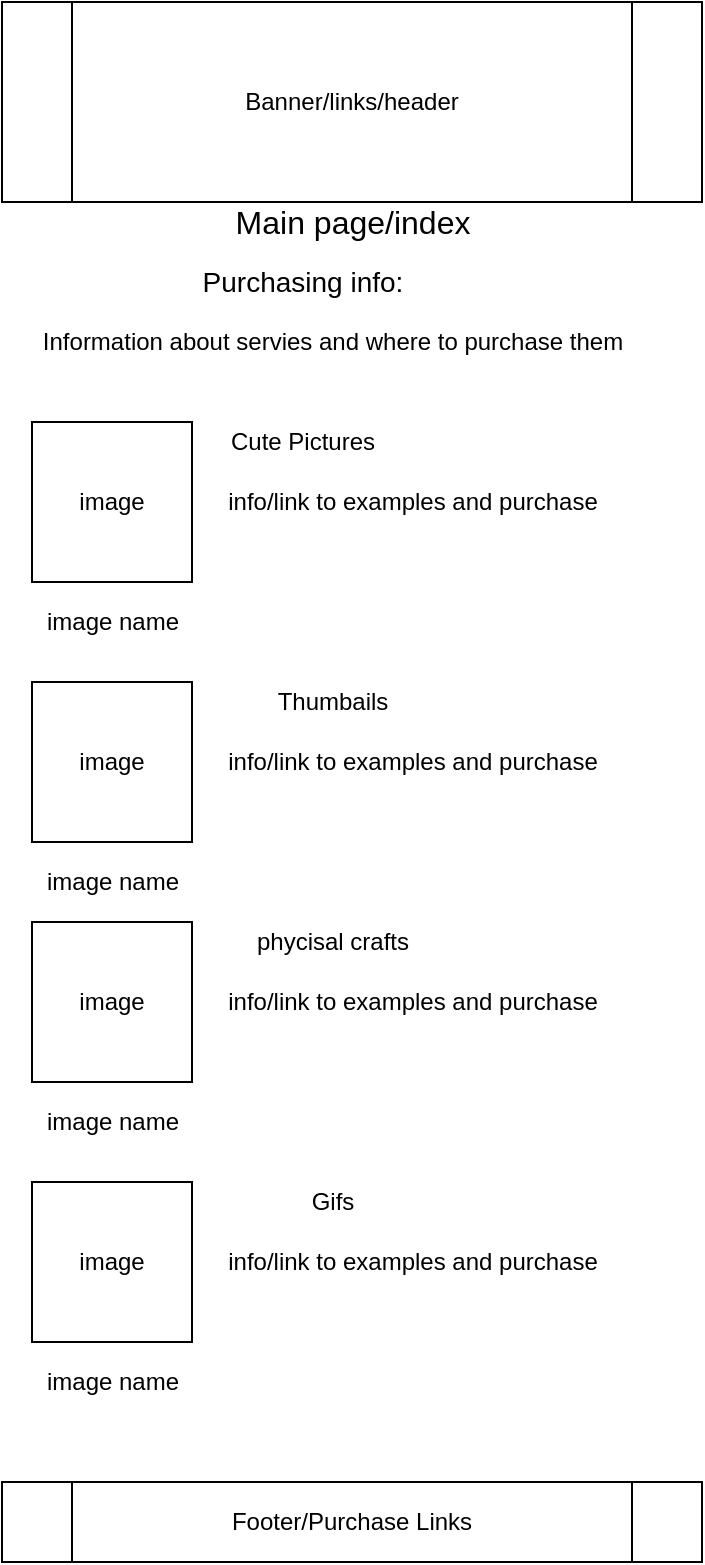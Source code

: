 <mxfile version="14.0.1" type="device"><diagram id="5yoQFMQR8AtzOvIJ4uSz" name="Page-1"><mxGraphModel dx="1102" dy="1925" grid="1" gridSize="10" guides="1" tooltips="1" connect="1" arrows="1" fold="1" page="1" pageScale="1" pageWidth="850" pageHeight="1100" math="0" shadow="0"><root><mxCell id="0"/><mxCell id="1" parent="0"/><mxCell id="4Y5zR5xAf1pJ4PE0mfjP-1" value="Banner/links/header" style="shape=process;whiteSpace=wrap;html=1;backgroundOutline=1;" vertex="1" parent="1"><mxGeometry x="470" y="-1070" width="350" height="100" as="geometry"/></mxCell><mxCell id="4Y5zR5xAf1pJ4PE0mfjP-2" value="image" style="whiteSpace=wrap;html=1;aspect=fixed;" vertex="1" parent="1"><mxGeometry x="485" y="-860" width="80" height="80" as="geometry"/></mxCell><mxCell id="4Y5zR5xAf1pJ4PE0mfjP-5" value="image name" style="text;html=1;align=center;verticalAlign=middle;resizable=0;points=[];autosize=1;" vertex="1" parent="1"><mxGeometry x="485" y="-770" width="80" height="20" as="geometry"/></mxCell><mxCell id="4Y5zR5xAf1pJ4PE0mfjP-8" value="Main page/index" style="text;html=1;align=center;verticalAlign=middle;resizable=0;points=[];autosize=2;fontSize=16;" vertex="1" parent="1"><mxGeometry x="600" y="-970" width="90" height="20" as="geometry"/></mxCell><mxCell id="4Y5zR5xAf1pJ4PE0mfjP-9" value="image" style="whiteSpace=wrap;html=1;aspect=fixed;" vertex="1" parent="1"><mxGeometry x="485" y="-730" width="80" height="80" as="geometry"/></mxCell><mxCell id="4Y5zR5xAf1pJ4PE0mfjP-12" value="image name" style="text;html=1;align=center;verticalAlign=middle;resizable=0;points=[];autosize=1;" vertex="1" parent="1"><mxGeometry x="485" y="-640" width="80" height="20" as="geometry"/></mxCell><mxCell id="4Y5zR5xAf1pJ4PE0mfjP-15" value="image" style="whiteSpace=wrap;html=1;aspect=fixed;" vertex="1" parent="1"><mxGeometry x="485" y="-610" width="80" height="80" as="geometry"/></mxCell><mxCell id="4Y5zR5xAf1pJ4PE0mfjP-18" value="image name" style="text;html=1;align=center;verticalAlign=middle;resizable=0;points=[];autosize=1;" vertex="1" parent="1"><mxGeometry x="485" y="-520" width="80" height="20" as="geometry"/></mxCell><mxCell id="4Y5zR5xAf1pJ4PE0mfjP-21" value="Footer/Purchase Links" style="shape=process;whiteSpace=wrap;html=1;backgroundOutline=1;" vertex="1" parent="1"><mxGeometry x="470" y="-330" width="350" height="40" as="geometry"/></mxCell><mxCell id="4Y5zR5xAf1pJ4PE0mfjP-24" value="&lt;font style=&quot;font-size: 14px&quot;&gt;Purchasing info:&lt;/font&gt;" style="text;html=1;align=center;verticalAlign=middle;resizable=0;points=[];autosize=1;" vertex="1" parent="1"><mxGeometry x="560" y="-940" width="120" height="20" as="geometry"/></mxCell><mxCell id="4Y5zR5xAf1pJ4PE0mfjP-25" value="Information about servies and where to purchase them" style="text;html=1;align=center;verticalAlign=middle;resizable=0;points=[];autosize=1;" vertex="1" parent="1"><mxGeometry x="480" y="-910" width="310" height="20" as="geometry"/></mxCell><mxCell id="4Y5zR5xAf1pJ4PE0mfjP-26" value="Cute Pictures" style="text;html=1;align=center;verticalAlign=middle;resizable=0;points=[];autosize=1;" vertex="1" parent="1"><mxGeometry x="575" y="-860" width="90" height="20" as="geometry"/></mxCell><mxCell id="4Y5zR5xAf1pJ4PE0mfjP-28" value="Thumbails" style="text;html=1;align=center;verticalAlign=middle;resizable=0;points=[];autosize=1;" vertex="1" parent="1"><mxGeometry x="600" y="-730" width="70" height="20" as="geometry"/></mxCell><mxCell id="4Y5zR5xAf1pJ4PE0mfjP-29" value="info/link to examples and purchase" style="text;html=1;align=center;verticalAlign=middle;resizable=0;points=[];autosize=1;" vertex="1" parent="1"><mxGeometry x="575" y="-700" width="200" height="20" as="geometry"/></mxCell><mxCell id="4Y5zR5xAf1pJ4PE0mfjP-30" value="phycisal crafts" style="text;html=1;align=center;verticalAlign=middle;resizable=0;points=[];autosize=1;" vertex="1" parent="1"><mxGeometry x="590" y="-610" width="90" height="20" as="geometry"/></mxCell><mxCell id="4Y5zR5xAf1pJ4PE0mfjP-32" value="info/link to examples and purchase" style="text;html=1;align=center;verticalAlign=middle;resizable=0;points=[];autosize=1;" vertex="1" parent="1"><mxGeometry x="575" y="-830" width="200" height="20" as="geometry"/></mxCell><mxCell id="4Y5zR5xAf1pJ4PE0mfjP-33" value="info/link to examples and purchase" style="text;html=1;align=center;verticalAlign=middle;resizable=0;points=[];autosize=1;" vertex="1" parent="1"><mxGeometry x="575" y="-580" width="200" height="20" as="geometry"/></mxCell><mxCell id="4Y5zR5xAf1pJ4PE0mfjP-34" value="image" style="whiteSpace=wrap;html=1;aspect=fixed;" vertex="1" parent="1"><mxGeometry x="485" y="-480" width="80" height="80" as="geometry"/></mxCell><mxCell id="4Y5zR5xAf1pJ4PE0mfjP-35" value="image name" style="text;html=1;align=center;verticalAlign=middle;resizable=0;points=[];autosize=1;" vertex="1" parent="1"><mxGeometry x="485" y="-390" width="80" height="20" as="geometry"/></mxCell><mxCell id="4Y5zR5xAf1pJ4PE0mfjP-36" value="Gifs" style="text;html=1;align=center;verticalAlign=middle;resizable=0;points=[];autosize=1;" vertex="1" parent="1"><mxGeometry x="615" y="-480" width="40" height="20" as="geometry"/></mxCell><mxCell id="4Y5zR5xAf1pJ4PE0mfjP-37" value="info/link to examples and purchase" style="text;html=1;align=center;verticalAlign=middle;resizable=0;points=[];autosize=1;" vertex="1" parent="1"><mxGeometry x="575" y="-450" width="200" height="20" as="geometry"/></mxCell></root></mxGraphModel></diagram></mxfile>